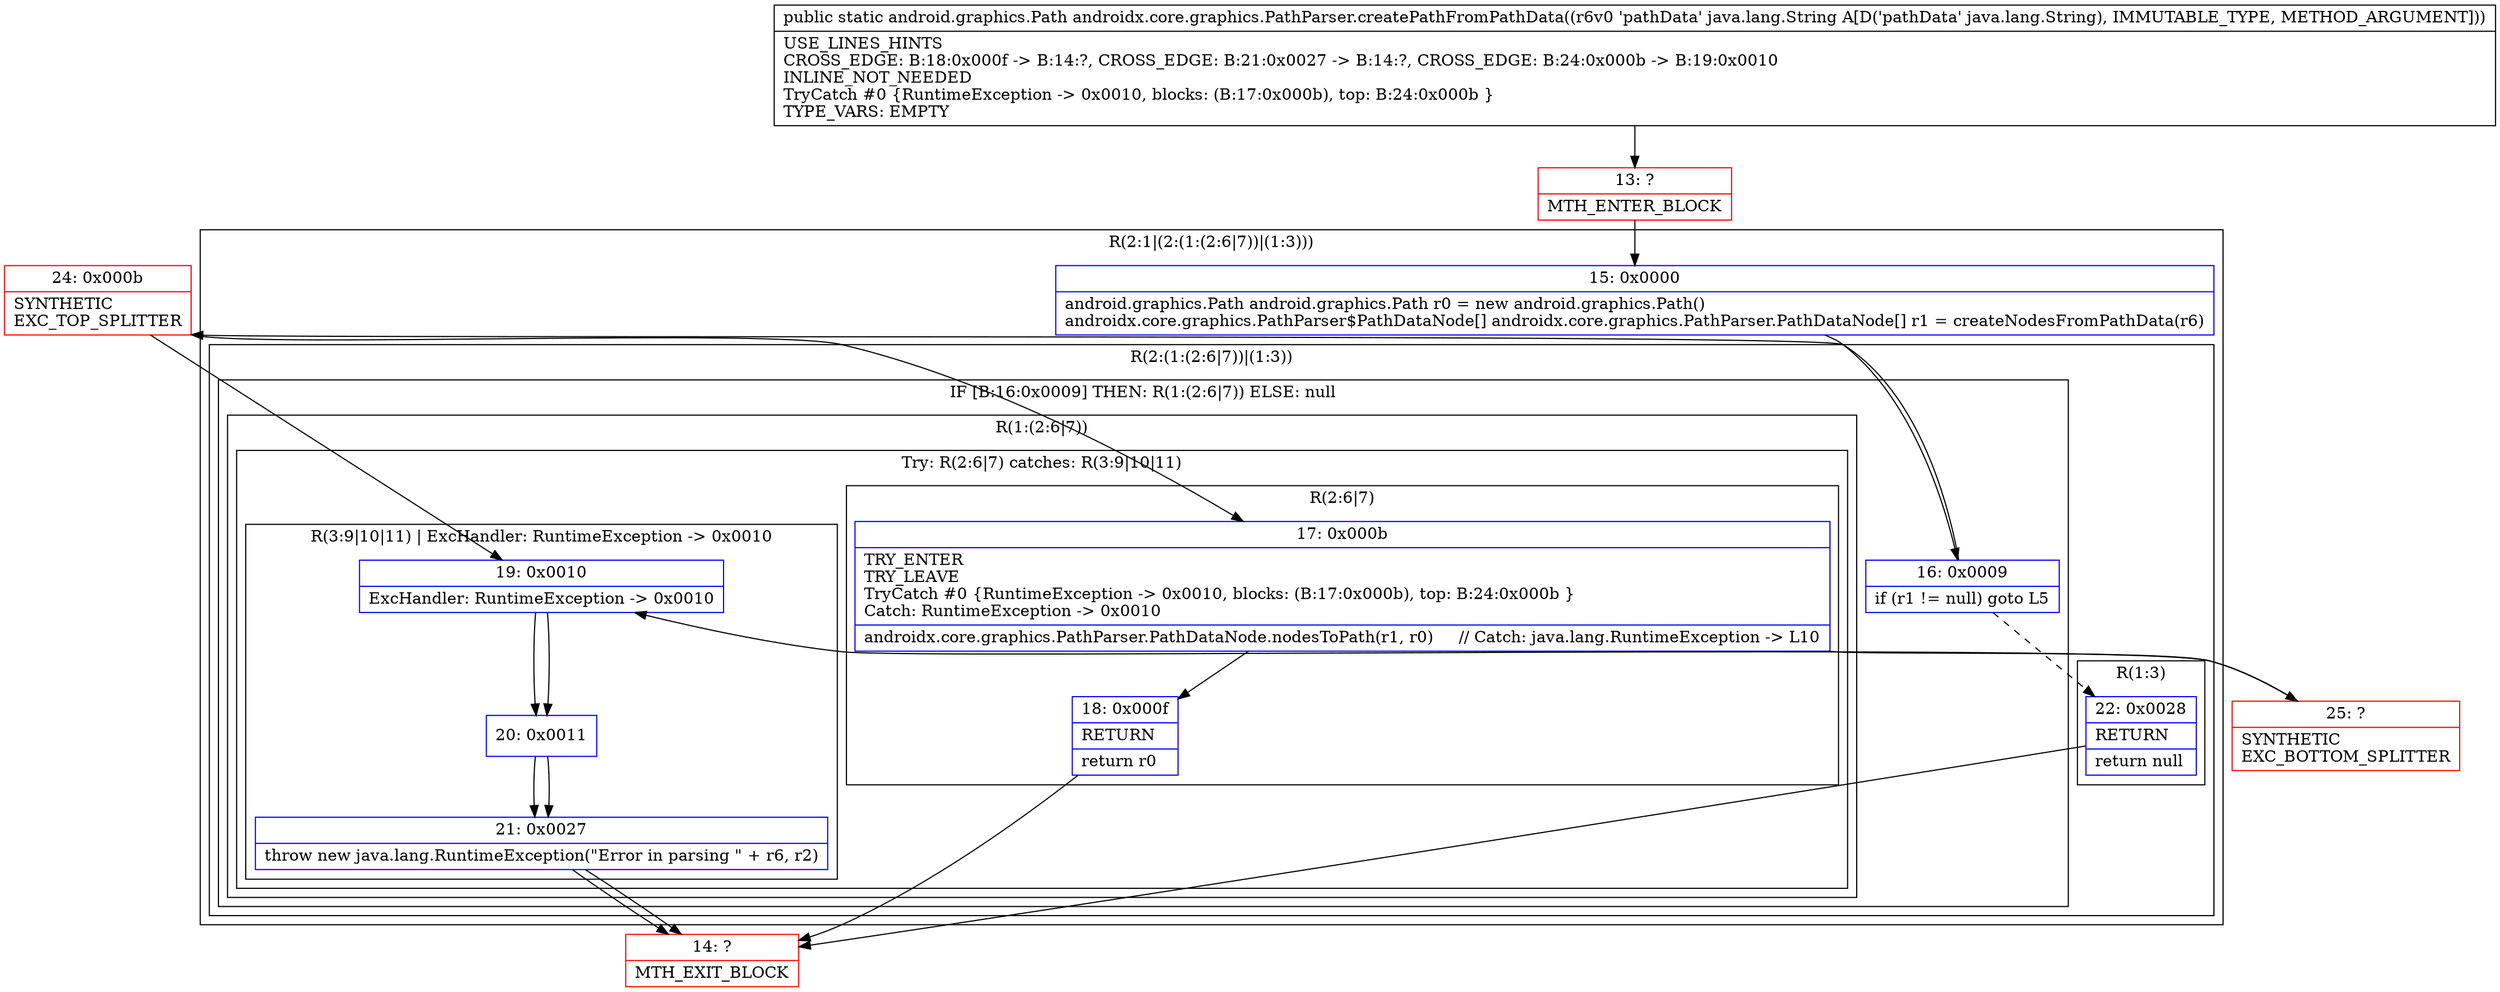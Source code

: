 digraph "CFG forandroidx.core.graphics.PathParser.createPathFromPathData(Ljava\/lang\/String;)Landroid\/graphics\/Path;" {
subgraph cluster_Region_1497193416 {
label = "R(2:1|(2:(1:(2:6|7))|(1:3)))";
node [shape=record,color=blue];
Node_15 [shape=record,label="{15\:\ 0x0000|android.graphics.Path android.graphics.Path r0 = new android.graphics.Path()\landroidx.core.graphics.PathParser$PathDataNode[] androidx.core.graphics.PathParser.PathDataNode[] r1 = createNodesFromPathData(r6)\l}"];
subgraph cluster_Region_1046160813 {
label = "R(2:(1:(2:6|7))|(1:3))";
node [shape=record,color=blue];
subgraph cluster_IfRegion_735159759 {
label = "IF [B:16:0x0009] THEN: R(1:(2:6|7)) ELSE: null";
node [shape=record,color=blue];
Node_16 [shape=record,label="{16\:\ 0x0009|if (r1 != null) goto L5\l}"];
subgraph cluster_Region_214758861 {
label = "R(1:(2:6|7))";
node [shape=record,color=blue];
subgraph cluster_TryCatchRegion_904022891 {
label = "Try: R(2:6|7) catches: R(3:9|10|11)";
node [shape=record,color=blue];
subgraph cluster_Region_1999842609 {
label = "R(2:6|7)";
node [shape=record,color=blue];
Node_17 [shape=record,label="{17\:\ 0x000b|TRY_ENTER\lTRY_LEAVE\lTryCatch #0 \{RuntimeException \-\> 0x0010, blocks: (B:17:0x000b), top: B:24:0x000b \}\lCatch: RuntimeException \-\> 0x0010\l|androidx.core.graphics.PathParser.PathDataNode.nodesToPath(r1, r0)     \/\/ Catch: java.lang.RuntimeException \-\> L10\l}"];
Node_18 [shape=record,label="{18\:\ 0x000f|RETURN\l|return r0\l}"];
}
subgraph cluster_Region_1912266976 {
label = "R(3:9|10|11) | ExcHandler: RuntimeException \-\> 0x0010\l";
node [shape=record,color=blue];
Node_19 [shape=record,label="{19\:\ 0x0010|ExcHandler: RuntimeException \-\> 0x0010\l}"];
Node_20 [shape=record,label="{20\:\ 0x0011}"];
Node_21 [shape=record,label="{21\:\ 0x0027|throw new java.lang.RuntimeException(\"Error in parsing \" + r6, r2)\l}"];
}
}
}
}
subgraph cluster_Region_376161599 {
label = "R(1:3)";
node [shape=record,color=blue];
Node_22 [shape=record,label="{22\:\ 0x0028|RETURN\l|return null\l}"];
}
}
}
subgraph cluster_Region_1912266976 {
label = "R(3:9|10|11) | ExcHandler: RuntimeException \-\> 0x0010\l";
node [shape=record,color=blue];
Node_19 [shape=record,label="{19\:\ 0x0010|ExcHandler: RuntimeException \-\> 0x0010\l}"];
Node_20 [shape=record,label="{20\:\ 0x0011}"];
Node_21 [shape=record,label="{21\:\ 0x0027|throw new java.lang.RuntimeException(\"Error in parsing \" + r6, r2)\l}"];
}
Node_13 [shape=record,color=red,label="{13\:\ ?|MTH_ENTER_BLOCK\l}"];
Node_14 [shape=record,color=red,label="{14\:\ ?|MTH_EXIT_BLOCK\l}"];
Node_24 [shape=record,color=red,label="{24\:\ 0x000b|SYNTHETIC\lEXC_TOP_SPLITTER\l}"];
Node_25 [shape=record,color=red,label="{25\:\ ?|SYNTHETIC\lEXC_BOTTOM_SPLITTER\l}"];
MethodNode[shape=record,label="{public static android.graphics.Path androidx.core.graphics.PathParser.createPathFromPathData((r6v0 'pathData' java.lang.String A[D('pathData' java.lang.String), IMMUTABLE_TYPE, METHOD_ARGUMENT]))  | USE_LINES_HINTS\lCROSS_EDGE: B:18:0x000f \-\> B:14:?, CROSS_EDGE: B:21:0x0027 \-\> B:14:?, CROSS_EDGE: B:24:0x000b \-\> B:19:0x0010\lINLINE_NOT_NEEDED\lTryCatch #0 \{RuntimeException \-\> 0x0010, blocks: (B:17:0x000b), top: B:24:0x000b \}\lTYPE_VARS: EMPTY\l}"];
MethodNode -> Node_13;Node_15 -> Node_16;
Node_16 -> Node_22[style=dashed];
Node_16 -> Node_24;
Node_17 -> Node_18;
Node_17 -> Node_25;
Node_18 -> Node_14;
Node_19 -> Node_20;
Node_20 -> Node_21;
Node_21 -> Node_14;
Node_22 -> Node_14;
Node_19 -> Node_20;
Node_20 -> Node_21;
Node_21 -> Node_14;
Node_13 -> Node_15;
Node_24 -> Node_17;
Node_24 -> Node_19;
Node_25 -> Node_19;
}

